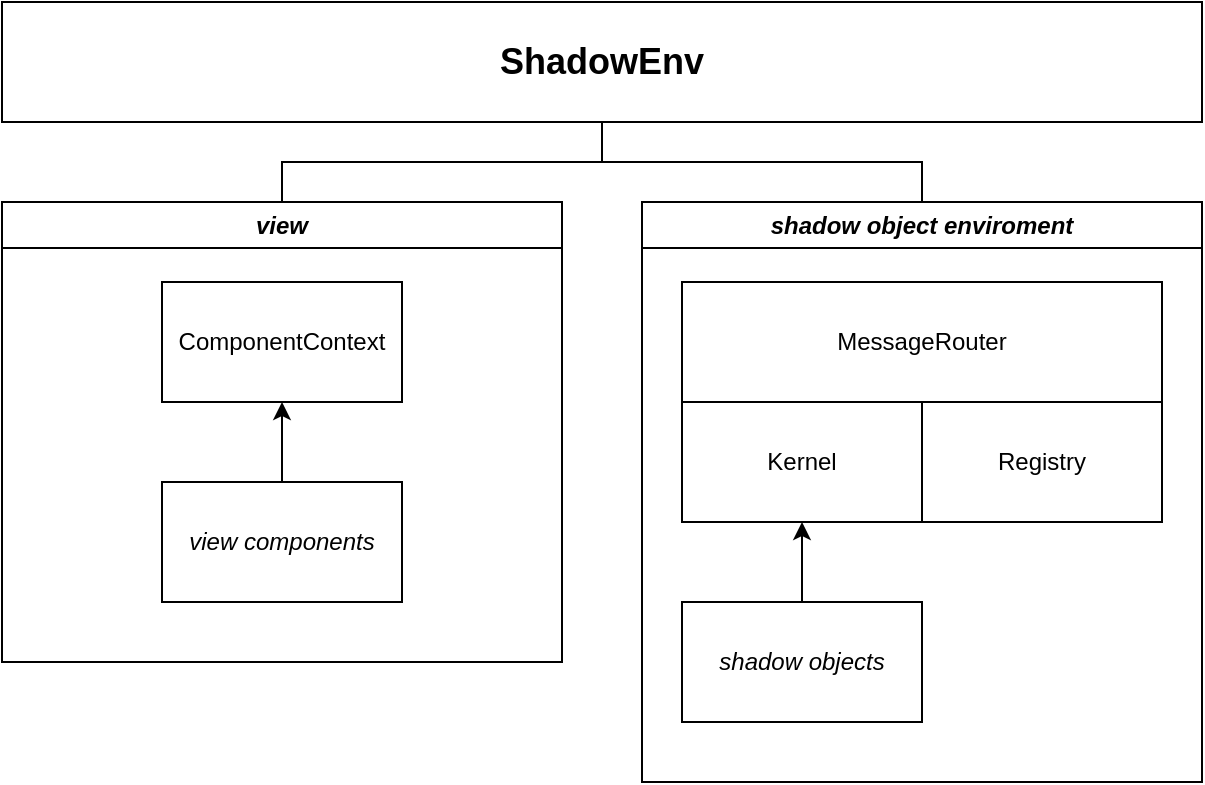 <mxfile>
    <diagram name="Seite-1" id="qJ4vABtUxzLaA0-g0SjJ">
        <mxGraphModel dx="982" dy="827" grid="1" gridSize="10" guides="1" tooltips="1" connect="1" arrows="1" fold="1" page="1" pageScale="1" pageWidth="827" pageHeight="1169" math="0" shadow="0">
            <root>
                <mxCell id="0"/>
                <mxCell id="1" parent="0"/>
                <mxCell id="L0xOBzSdBNHgVUkidRTV-2" value="ShadowEnv" style="rounded=0;whiteSpace=wrap;html=1;fontStyle=1;fontSize=18;" parent="1" vertex="1">
                    <mxGeometry x="120" y="100" width="600" height="60" as="geometry"/>
                </mxCell>
                <mxCell id="L0xOBzSdBNHgVUkidRTV-17" style="edgeStyle=orthogonalEdgeStyle;rounded=0;orthogonalLoop=1;jettySize=auto;html=1;entryX=0.5;entryY=1;entryDx=0;entryDy=0;endArrow=none;endFill=0;" parent="1" source="L0xOBzSdBNHgVUkidRTV-5" target="L0xOBzSdBNHgVUkidRTV-2" edge="1">
                    <mxGeometry relative="1" as="geometry"/>
                </mxCell>
                <mxCell id="L0xOBzSdBNHgVUkidRTV-5" value="&lt;i&gt;view&lt;/i&gt;" style="swimlane;whiteSpace=wrap;html=1;" parent="1" vertex="1">
                    <mxGeometry x="120" y="200" width="280" height="230" as="geometry"/>
                </mxCell>
                <mxCell id="L0xOBzSdBNHgVUkidRTV-7" value="ComponentContext" style="rounded=0;whiteSpace=wrap;html=1;" parent="L0xOBzSdBNHgVUkidRTV-5" vertex="1">
                    <mxGeometry x="80" y="40" width="120" height="60" as="geometry"/>
                </mxCell>
                <mxCell id="L0xOBzSdBNHgVUkidRTV-10" style="edgeStyle=orthogonalEdgeStyle;rounded=0;orthogonalLoop=1;jettySize=auto;html=1;entryX=0.5;entryY=1;entryDx=0;entryDy=0;" parent="L0xOBzSdBNHgVUkidRTV-5" source="L0xOBzSdBNHgVUkidRTV-8" target="L0xOBzSdBNHgVUkidRTV-7" edge="1">
                    <mxGeometry relative="1" as="geometry"/>
                </mxCell>
                <mxCell id="L0xOBzSdBNHgVUkidRTV-8" value="&lt;i&gt;view components&lt;/i&gt;" style="rounded=0;whiteSpace=wrap;html=1;" parent="L0xOBzSdBNHgVUkidRTV-5" vertex="1">
                    <mxGeometry x="80" y="140" width="120" height="60" as="geometry"/>
                </mxCell>
                <mxCell id="L0xOBzSdBNHgVUkidRTV-18" style="edgeStyle=orthogonalEdgeStyle;rounded=0;orthogonalLoop=1;jettySize=auto;html=1;entryX=0.5;entryY=1;entryDx=0;entryDy=0;strokeColor=default;endArrow=none;endFill=0;" parent="1" source="L0xOBzSdBNHgVUkidRTV-6" target="L0xOBzSdBNHgVUkidRTV-2" edge="1">
                    <mxGeometry relative="1" as="geometry"/>
                </mxCell>
                <mxCell id="L0xOBzSdBNHgVUkidRTV-6" value="&lt;i&gt;shadow object&amp;nbsp;enviroment&lt;/i&gt;" style="swimlane;whiteSpace=wrap;html=1;" parent="1" vertex="1">
                    <mxGeometry x="440" y="200" width="280" height="290" as="geometry"/>
                </mxCell>
                <mxCell id="L0xOBzSdBNHgVUkidRTV-11" value="MessageRouter" style="rounded=0;whiteSpace=wrap;html=1;" parent="L0xOBzSdBNHgVUkidRTV-6" vertex="1">
                    <mxGeometry x="20" y="40" width="240" height="60" as="geometry"/>
                </mxCell>
                <mxCell id="L0xOBzSdBNHgVUkidRTV-12" value="Kernel" style="rounded=0;whiteSpace=wrap;html=1;" parent="L0xOBzSdBNHgVUkidRTV-6" vertex="1">
                    <mxGeometry x="20" y="100" width="120" height="60" as="geometry"/>
                </mxCell>
                <mxCell id="L0xOBzSdBNHgVUkidRTV-13" value="Registry" style="rounded=0;whiteSpace=wrap;html=1;" parent="L0xOBzSdBNHgVUkidRTV-6" vertex="1">
                    <mxGeometry x="140" y="100" width="120" height="60" as="geometry"/>
                </mxCell>
                <mxCell id="L0xOBzSdBNHgVUkidRTV-16" style="edgeStyle=orthogonalEdgeStyle;rounded=0;orthogonalLoop=1;jettySize=auto;html=1;entryX=0.5;entryY=1;entryDx=0;entryDy=0;" parent="L0xOBzSdBNHgVUkidRTV-6" source="L0xOBzSdBNHgVUkidRTV-14" target="L0xOBzSdBNHgVUkidRTV-12" edge="1">
                    <mxGeometry relative="1" as="geometry"/>
                </mxCell>
                <mxCell id="L0xOBzSdBNHgVUkidRTV-14" value="shadow objects" style="rounded=0;whiteSpace=wrap;html=1;fontStyle=2" parent="L0xOBzSdBNHgVUkidRTV-6" vertex="1">
                    <mxGeometry x="20" y="200" width="120" height="60" as="geometry"/>
                </mxCell>
            </root>
        </mxGraphModel>
    </diagram>
</mxfile>
